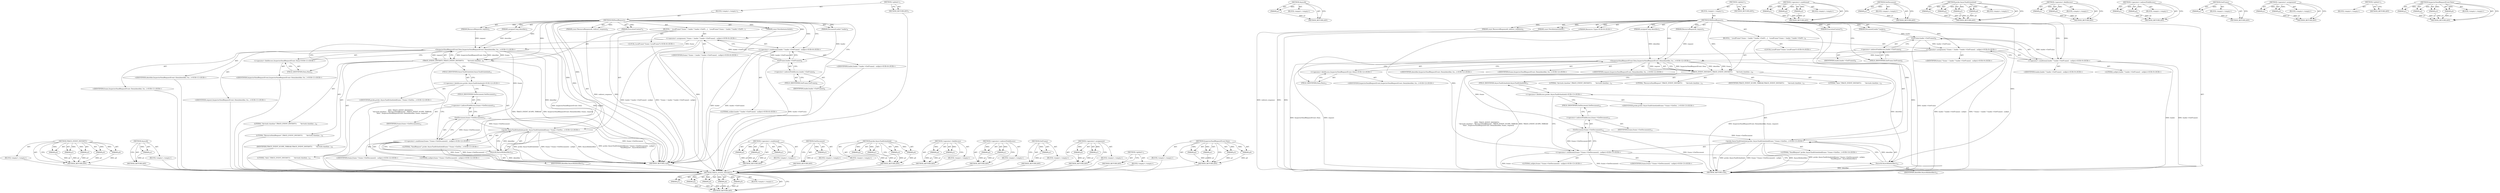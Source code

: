 digraph "InspectorSendRequestEvent.Data" {
vulnerable_113 [label=<(METHOD,TRACE_EVENT_INSTANT1)>];
vulnerable_114 [label=<(PARAM,p1)>];
vulnerable_115 [label=<(PARAM,p2)>];
vulnerable_116 [label=<(PARAM,p3)>];
vulnerable_117 [label=<(PARAM,p4)>];
vulnerable_118 [label=<(PARAM,p5)>];
vulnerable_119 [label=<(BLOCK,&lt;empty&gt;,&lt;empty&gt;)>];
vulnerable_120 [label=<(METHOD_RETURN,ANY)>];
vulnerable_144 [label=<(METHOD,AsyncId)>];
vulnerable_145 [label=<(PARAM,p1)>];
vulnerable_146 [label=<(BLOCK,&lt;empty&gt;,&lt;empty&gt;)>];
vulnerable_147 [label=<(METHOD_RETURN,ANY)>];
vulnerable_6 [label=<(METHOD,&lt;global&gt;)<SUB>1</SUB>>];
vulnerable_7 [label=<(BLOCK,&lt;empty&gt;,&lt;empty&gt;)<SUB>1</SUB>>];
vulnerable_8 [label=<(METHOD,WillSendRequest)<SUB>1</SUB>>];
vulnerable_9 [label=<(PARAM,ExecutionContext*)<SUB>2</SUB>>];
vulnerable_10 [label=<(PARAM,unsigned long identifier)<SUB>3</SUB>>];
vulnerable_11 [label=<(PARAM,DocumentLoader* loader)<SUB>4</SUB>>];
vulnerable_12 [label=<(PARAM,ResourceRequest&amp; request)<SUB>5</SUB>>];
vulnerable_13 [label=<(PARAM,const ResourceResponse&amp; redirect_response)<SUB>6</SUB>>];
vulnerable_14 [label=<(PARAM,const FetchInitiatorInfo&amp;)<SUB>7</SUB>>];
vulnerable_15 [label=<(BLOCK,{
   LocalFrame* frame = loader ? loader-&gt;GetFr...,{
   LocalFrame* frame = loader ? loader-&gt;GetFr...)<SUB>7</SUB>>];
vulnerable_16 [label="<(LOCAL,LocalFrame* frame: LocalFrame*)<SUB>8</SUB>>"];
vulnerable_17 [label="<(&lt;operator&gt;.assignment,* frame = loader ? loader-&gt;GetFrame() : nullptr)<SUB>8</SUB>>"];
vulnerable_18 [label="<(IDENTIFIER,frame,* frame = loader ? loader-&gt;GetFrame() : nullptr)<SUB>8</SUB>>"];
vulnerable_19 [label="<(&lt;operator&gt;.conditional,loader ? loader-&gt;GetFrame() : nullptr)<SUB>8</SUB>>"];
vulnerable_20 [label="<(IDENTIFIER,loader,loader ? loader-&gt;GetFrame() : nullptr)<SUB>8</SUB>>"];
vulnerable_21 [label=<(GetFrame,loader-&gt;GetFrame())<SUB>8</SUB>>];
vulnerable_22 [label=<(&lt;operator&gt;.indirectFieldAccess,loader-&gt;GetFrame)<SUB>8</SUB>>];
vulnerable_23 [label=<(IDENTIFIER,loader,loader-&gt;GetFrame())<SUB>8</SUB>>];
vulnerable_24 [label=<(FIELD_IDENTIFIER,GetFrame,GetFrame)<SUB>8</SUB>>];
vulnerable_25 [label="<(LITERAL,nullptr,loader ? loader-&gt;GetFrame() : nullptr)<SUB>8</SUB>>"];
vulnerable_26 [label=<(TRACE_EVENT_INSTANT1,TRACE_EVENT_INSTANT1(
       &quot;devtools.timeline...)<SUB>9</SUB>>];
vulnerable_27 [label=<(LITERAL,&quot;devtools.timeline&quot;,TRACE_EVENT_INSTANT1(
       &quot;devtools.timeline...)<SUB>10</SUB>>];
vulnerable_28 [label=<(LITERAL,&quot;ResourceSendRequest&quot;,TRACE_EVENT_INSTANT1(
       &quot;devtools.timeline...)<SUB>10</SUB>>];
vulnerable_29 [label=<(IDENTIFIER,TRACE_EVENT_SCOPE_THREAD,TRACE_EVENT_INSTANT1(
       &quot;devtools.timeline...)<SUB>10</SUB>>];
vulnerable_30 [label=<(LITERAL,&quot;data&quot;,TRACE_EVENT_INSTANT1(
       &quot;devtools.timeline...)<SUB>11</SUB>>];
vulnerable_31 [label="<(InspectorSendRequestEvent.Data,InspectorSendRequestEvent::Data(identifier, fra...)<SUB>11</SUB>>"];
vulnerable_32 [label="<(&lt;operator&gt;.fieldAccess,InspectorSendRequestEvent::Data)<SUB>11</SUB>>"];
vulnerable_33 [label="<(IDENTIFIER,InspectorSendRequestEvent,InspectorSendRequestEvent::Data(identifier, fra...)<SUB>11</SUB>>"];
vulnerable_34 [label=<(FIELD_IDENTIFIER,Data,Data)<SUB>11</SUB>>];
vulnerable_35 [label="<(IDENTIFIER,identifier,InspectorSendRequestEvent::Data(identifier, fra...)<SUB>11</SUB>>"];
vulnerable_36 [label="<(IDENTIFIER,frame,InspectorSendRequestEvent::Data(identifier, fra...)<SUB>11</SUB>>"];
vulnerable_37 [label="<(IDENTIFIER,request,InspectorSendRequestEvent::Data(identifier, fra...)<SUB>11</SUB>>"];
vulnerable_38 [label="<(probe.AsyncTaskScheduled,probe::AsyncTaskScheduled(frame ? frame-&gt;GetDoc...)<SUB>12</SUB>>"];
vulnerable_39 [label="<(&lt;operator&gt;.fieldAccess,probe::AsyncTaskScheduled)<SUB>12</SUB>>"];
vulnerable_40 [label="<(IDENTIFIER,probe,probe::AsyncTaskScheduled(frame ? frame-&gt;GetDoc...)<SUB>12</SUB>>"];
vulnerable_41 [label=<(FIELD_IDENTIFIER,AsyncTaskScheduled,AsyncTaskScheduled)<SUB>12</SUB>>];
vulnerable_42 [label="<(&lt;operator&gt;.conditional,frame ? frame-&gt;GetDocument() : nullptr)<SUB>12</SUB>>"];
vulnerable_43 [label="<(IDENTIFIER,frame,frame ? frame-&gt;GetDocument() : nullptr)<SUB>12</SUB>>"];
vulnerable_44 [label=<(GetDocument,frame-&gt;GetDocument())<SUB>12</SUB>>];
vulnerable_45 [label=<(&lt;operator&gt;.indirectFieldAccess,frame-&gt;GetDocument)<SUB>12</SUB>>];
vulnerable_46 [label=<(IDENTIFIER,frame,frame-&gt;GetDocument())<SUB>12</SUB>>];
vulnerable_47 [label=<(FIELD_IDENTIFIER,GetDocument,GetDocument)<SUB>12</SUB>>];
vulnerable_48 [label="<(LITERAL,nullptr,frame ? frame-&gt;GetDocument() : nullptr)<SUB>12</SUB>>"];
vulnerable_49 [label="<(LITERAL,&quot;SendRequest&quot;,probe::AsyncTaskScheduled(frame ? frame-&gt;GetDoc...)<SUB>13</SUB>>"];
vulnerable_50 [label=<(AsyncId,AsyncId(identifier))<SUB>13</SUB>>];
vulnerable_51 [label=<(IDENTIFIER,identifier,AsyncId(identifier))<SUB>13</SUB>>];
vulnerable_52 [label=<(METHOD_RETURN,void)<SUB>1</SUB>>];
vulnerable_54 [label=<(METHOD_RETURN,ANY)<SUB>1</SUB>>];
vulnerable_98 [label=<(METHOD,&lt;operator&gt;.conditional)>];
vulnerable_99 [label=<(PARAM,p1)>];
vulnerable_100 [label=<(PARAM,p2)>];
vulnerable_101 [label=<(PARAM,p3)>];
vulnerable_102 [label=<(BLOCK,&lt;empty&gt;,&lt;empty&gt;)>];
vulnerable_103 [label=<(METHOD_RETURN,ANY)>];
vulnerable_140 [label=<(METHOD,GetDocument)>];
vulnerable_141 [label=<(PARAM,p1)>];
vulnerable_142 [label=<(BLOCK,&lt;empty&gt;,&lt;empty&gt;)>];
vulnerable_143 [label=<(METHOD_RETURN,ANY)>];
vulnerable_133 [label=<(METHOD,probe.AsyncTaskScheduled)>];
vulnerable_134 [label=<(PARAM,p1)>];
vulnerable_135 [label=<(PARAM,p2)>];
vulnerable_136 [label=<(PARAM,p3)>];
vulnerable_137 [label=<(PARAM,p4)>];
vulnerable_138 [label=<(BLOCK,&lt;empty&gt;,&lt;empty&gt;)>];
vulnerable_139 [label=<(METHOD_RETURN,ANY)>];
vulnerable_128 [label=<(METHOD,&lt;operator&gt;.fieldAccess)>];
vulnerable_129 [label=<(PARAM,p1)>];
vulnerable_130 [label=<(PARAM,p2)>];
vulnerable_131 [label=<(BLOCK,&lt;empty&gt;,&lt;empty&gt;)>];
vulnerable_132 [label=<(METHOD_RETURN,ANY)>];
vulnerable_108 [label=<(METHOD,&lt;operator&gt;.indirectFieldAccess)>];
vulnerable_109 [label=<(PARAM,p1)>];
vulnerable_110 [label=<(PARAM,p2)>];
vulnerable_111 [label=<(BLOCK,&lt;empty&gt;,&lt;empty&gt;)>];
vulnerable_112 [label=<(METHOD_RETURN,ANY)>];
vulnerable_104 [label=<(METHOD,GetFrame)>];
vulnerable_105 [label=<(PARAM,p1)>];
vulnerable_106 [label=<(BLOCK,&lt;empty&gt;,&lt;empty&gt;)>];
vulnerable_107 [label=<(METHOD_RETURN,ANY)>];
vulnerable_93 [label=<(METHOD,&lt;operator&gt;.assignment)>];
vulnerable_94 [label=<(PARAM,p1)>];
vulnerable_95 [label=<(PARAM,p2)>];
vulnerable_96 [label=<(BLOCK,&lt;empty&gt;,&lt;empty&gt;)>];
vulnerable_97 [label=<(METHOD_RETURN,ANY)>];
vulnerable_87 [label=<(METHOD,&lt;global&gt;)<SUB>1</SUB>>];
vulnerable_88 [label=<(BLOCK,&lt;empty&gt;,&lt;empty&gt;)>];
vulnerable_89 [label=<(METHOD_RETURN,ANY)>];
vulnerable_121 [label=<(METHOD,InspectorSendRequestEvent.Data)>];
vulnerable_122 [label=<(PARAM,p1)>];
vulnerable_123 [label=<(PARAM,p2)>];
vulnerable_124 [label=<(PARAM,p3)>];
vulnerable_125 [label=<(PARAM,p4)>];
vulnerable_126 [label=<(BLOCK,&lt;empty&gt;,&lt;empty&gt;)>];
vulnerable_127 [label=<(METHOD_RETURN,ANY)>];
fixed_116 [label=<(METHOD,TRACE_EVENT_INSTANT1)>];
fixed_117 [label=<(PARAM,p1)>];
fixed_118 [label=<(PARAM,p2)>];
fixed_119 [label=<(PARAM,p3)>];
fixed_120 [label=<(PARAM,p4)>];
fixed_121 [label=<(PARAM,p5)>];
fixed_122 [label=<(BLOCK,&lt;empty&gt;,&lt;empty&gt;)>];
fixed_123 [label=<(METHOD_RETURN,ANY)>];
fixed_147 [label=<(METHOD,AsyncId)>];
fixed_148 [label=<(PARAM,p1)>];
fixed_149 [label=<(BLOCK,&lt;empty&gt;,&lt;empty&gt;)>];
fixed_150 [label=<(METHOD_RETURN,ANY)>];
fixed_6 [label=<(METHOD,&lt;global&gt;)<SUB>1</SUB>>];
fixed_7 [label=<(BLOCK,&lt;empty&gt;,&lt;empty&gt;)<SUB>1</SUB>>];
fixed_8 [label=<(METHOD,WillSendRequest)<SUB>1</SUB>>];
fixed_9 [label=<(PARAM,ExecutionContext*)<SUB>2</SUB>>];
fixed_10 [label=<(PARAM,unsigned long identifier)<SUB>3</SUB>>];
fixed_11 [label=<(PARAM,DocumentLoader* loader)<SUB>4</SUB>>];
fixed_12 [label=<(PARAM,ResourceRequest&amp; request)<SUB>5</SUB>>];
fixed_13 [label=<(PARAM,const ResourceResponse&amp; redirect_response)<SUB>6</SUB>>];
fixed_14 [label=<(PARAM,const FetchInitiatorInfo&amp;)<SUB>7</SUB>>];
fixed_15 [label="<(PARAM,Resource::Type)<SUB>8</SUB>>"];
fixed_16 [label=<(BLOCK,{
   LocalFrame* frame = loader ? loader-&gt;GetFr...,{
   LocalFrame* frame = loader ? loader-&gt;GetFr...)<SUB>8</SUB>>];
fixed_17 [label="<(LOCAL,LocalFrame* frame: LocalFrame*)<SUB>9</SUB>>"];
fixed_18 [label="<(&lt;operator&gt;.assignment,* frame = loader ? loader-&gt;GetFrame() : nullptr)<SUB>9</SUB>>"];
fixed_19 [label="<(IDENTIFIER,frame,* frame = loader ? loader-&gt;GetFrame() : nullptr)<SUB>9</SUB>>"];
fixed_20 [label="<(&lt;operator&gt;.conditional,loader ? loader-&gt;GetFrame() : nullptr)<SUB>9</SUB>>"];
fixed_21 [label="<(IDENTIFIER,loader,loader ? loader-&gt;GetFrame() : nullptr)<SUB>9</SUB>>"];
fixed_22 [label=<(GetFrame,loader-&gt;GetFrame())<SUB>9</SUB>>];
fixed_23 [label=<(&lt;operator&gt;.indirectFieldAccess,loader-&gt;GetFrame)<SUB>9</SUB>>];
fixed_24 [label=<(IDENTIFIER,loader,loader-&gt;GetFrame())<SUB>9</SUB>>];
fixed_25 [label=<(FIELD_IDENTIFIER,GetFrame,GetFrame)<SUB>9</SUB>>];
fixed_26 [label="<(LITERAL,nullptr,loader ? loader-&gt;GetFrame() : nullptr)<SUB>9</SUB>>"];
fixed_27 [label=<(TRACE_EVENT_INSTANT1,TRACE_EVENT_INSTANT1(
       &quot;devtools.timeline...)<SUB>10</SUB>>];
fixed_28 [label=<(LITERAL,&quot;devtools.timeline&quot;,TRACE_EVENT_INSTANT1(
       &quot;devtools.timeline...)<SUB>11</SUB>>];
fixed_29 [label=<(LITERAL,&quot;ResourceSendRequest&quot;,TRACE_EVENT_INSTANT1(
       &quot;devtools.timeline...)<SUB>11</SUB>>];
fixed_30 [label=<(IDENTIFIER,TRACE_EVENT_SCOPE_THREAD,TRACE_EVENT_INSTANT1(
       &quot;devtools.timeline...)<SUB>11</SUB>>];
fixed_31 [label=<(LITERAL,&quot;data&quot;,TRACE_EVENT_INSTANT1(
       &quot;devtools.timeline...)<SUB>12</SUB>>];
fixed_32 [label="<(InspectorSendRequestEvent.Data,InspectorSendRequestEvent::Data(identifier, fra...)<SUB>12</SUB>>"];
fixed_33 [label="<(&lt;operator&gt;.fieldAccess,InspectorSendRequestEvent::Data)<SUB>12</SUB>>"];
fixed_34 [label="<(IDENTIFIER,InspectorSendRequestEvent,InspectorSendRequestEvent::Data(identifier, fra...)<SUB>12</SUB>>"];
fixed_35 [label=<(FIELD_IDENTIFIER,Data,Data)<SUB>12</SUB>>];
fixed_36 [label="<(IDENTIFIER,identifier,InspectorSendRequestEvent::Data(identifier, fra...)<SUB>12</SUB>>"];
fixed_37 [label="<(IDENTIFIER,frame,InspectorSendRequestEvent::Data(identifier, fra...)<SUB>12</SUB>>"];
fixed_38 [label="<(IDENTIFIER,request,InspectorSendRequestEvent::Data(identifier, fra...)<SUB>12</SUB>>"];
fixed_39 [label="<(probe.AsyncTaskScheduled,probe::AsyncTaskScheduled(frame ? frame-&gt;GetDoc...)<SUB>13</SUB>>"];
fixed_40 [label="<(&lt;operator&gt;.fieldAccess,probe::AsyncTaskScheduled)<SUB>13</SUB>>"];
fixed_41 [label="<(IDENTIFIER,probe,probe::AsyncTaskScheduled(frame ? frame-&gt;GetDoc...)<SUB>13</SUB>>"];
fixed_42 [label=<(FIELD_IDENTIFIER,AsyncTaskScheduled,AsyncTaskScheduled)<SUB>13</SUB>>];
fixed_43 [label="<(&lt;operator&gt;.conditional,frame ? frame-&gt;GetDocument() : nullptr)<SUB>13</SUB>>"];
fixed_44 [label="<(IDENTIFIER,frame,frame ? frame-&gt;GetDocument() : nullptr)<SUB>13</SUB>>"];
fixed_45 [label=<(GetDocument,frame-&gt;GetDocument())<SUB>13</SUB>>];
fixed_46 [label=<(&lt;operator&gt;.indirectFieldAccess,frame-&gt;GetDocument)<SUB>13</SUB>>];
fixed_47 [label=<(IDENTIFIER,frame,frame-&gt;GetDocument())<SUB>13</SUB>>];
fixed_48 [label=<(FIELD_IDENTIFIER,GetDocument,GetDocument)<SUB>13</SUB>>];
fixed_49 [label="<(LITERAL,nullptr,frame ? frame-&gt;GetDocument() : nullptr)<SUB>13</SUB>>"];
fixed_50 [label="<(LITERAL,&quot;SendRequest&quot;,probe::AsyncTaskScheduled(frame ? frame-&gt;GetDoc...)<SUB>14</SUB>>"];
fixed_51 [label=<(AsyncId,AsyncId(identifier))<SUB>14</SUB>>];
fixed_52 [label=<(IDENTIFIER,identifier,AsyncId(identifier))<SUB>14</SUB>>];
fixed_53 [label=<(METHOD_RETURN,void)<SUB>1</SUB>>];
fixed_55 [label=<(METHOD_RETURN,ANY)<SUB>1</SUB>>];
fixed_101 [label=<(METHOD,&lt;operator&gt;.conditional)>];
fixed_102 [label=<(PARAM,p1)>];
fixed_103 [label=<(PARAM,p2)>];
fixed_104 [label=<(PARAM,p3)>];
fixed_105 [label=<(BLOCK,&lt;empty&gt;,&lt;empty&gt;)>];
fixed_106 [label=<(METHOD_RETURN,ANY)>];
fixed_143 [label=<(METHOD,GetDocument)>];
fixed_144 [label=<(PARAM,p1)>];
fixed_145 [label=<(BLOCK,&lt;empty&gt;,&lt;empty&gt;)>];
fixed_146 [label=<(METHOD_RETURN,ANY)>];
fixed_136 [label=<(METHOD,probe.AsyncTaskScheduled)>];
fixed_137 [label=<(PARAM,p1)>];
fixed_138 [label=<(PARAM,p2)>];
fixed_139 [label=<(PARAM,p3)>];
fixed_140 [label=<(PARAM,p4)>];
fixed_141 [label=<(BLOCK,&lt;empty&gt;,&lt;empty&gt;)>];
fixed_142 [label=<(METHOD_RETURN,ANY)>];
fixed_131 [label=<(METHOD,&lt;operator&gt;.fieldAccess)>];
fixed_132 [label=<(PARAM,p1)>];
fixed_133 [label=<(PARAM,p2)>];
fixed_134 [label=<(BLOCK,&lt;empty&gt;,&lt;empty&gt;)>];
fixed_135 [label=<(METHOD_RETURN,ANY)>];
fixed_111 [label=<(METHOD,&lt;operator&gt;.indirectFieldAccess)>];
fixed_112 [label=<(PARAM,p1)>];
fixed_113 [label=<(PARAM,p2)>];
fixed_114 [label=<(BLOCK,&lt;empty&gt;,&lt;empty&gt;)>];
fixed_115 [label=<(METHOD_RETURN,ANY)>];
fixed_107 [label=<(METHOD,GetFrame)>];
fixed_108 [label=<(PARAM,p1)>];
fixed_109 [label=<(BLOCK,&lt;empty&gt;,&lt;empty&gt;)>];
fixed_110 [label=<(METHOD_RETURN,ANY)>];
fixed_96 [label=<(METHOD,&lt;operator&gt;.assignment)>];
fixed_97 [label=<(PARAM,p1)>];
fixed_98 [label=<(PARAM,p2)>];
fixed_99 [label=<(BLOCK,&lt;empty&gt;,&lt;empty&gt;)>];
fixed_100 [label=<(METHOD_RETURN,ANY)>];
fixed_90 [label=<(METHOD,&lt;global&gt;)<SUB>1</SUB>>];
fixed_91 [label=<(BLOCK,&lt;empty&gt;,&lt;empty&gt;)>];
fixed_92 [label=<(METHOD_RETURN,ANY)>];
fixed_124 [label=<(METHOD,InspectorSendRequestEvent.Data)>];
fixed_125 [label=<(PARAM,p1)>];
fixed_126 [label=<(PARAM,p2)>];
fixed_127 [label=<(PARAM,p3)>];
fixed_128 [label=<(PARAM,p4)>];
fixed_129 [label=<(BLOCK,&lt;empty&gt;,&lt;empty&gt;)>];
fixed_130 [label=<(METHOD_RETURN,ANY)>];
vulnerable_113 -> vulnerable_114  [key=0, label="AST: "];
vulnerable_113 -> vulnerable_114  [key=1, label="DDG: "];
vulnerable_113 -> vulnerable_119  [key=0, label="AST: "];
vulnerable_113 -> vulnerable_115  [key=0, label="AST: "];
vulnerable_113 -> vulnerable_115  [key=1, label="DDG: "];
vulnerable_113 -> vulnerable_120  [key=0, label="AST: "];
vulnerable_113 -> vulnerable_120  [key=1, label="CFG: "];
vulnerable_113 -> vulnerable_116  [key=0, label="AST: "];
vulnerable_113 -> vulnerable_116  [key=1, label="DDG: "];
vulnerable_113 -> vulnerable_117  [key=0, label="AST: "];
vulnerable_113 -> vulnerable_117  [key=1, label="DDG: "];
vulnerable_113 -> vulnerable_118  [key=0, label="AST: "];
vulnerable_113 -> vulnerable_118  [key=1, label="DDG: "];
vulnerable_114 -> vulnerable_120  [key=0, label="DDG: p1"];
vulnerable_115 -> vulnerable_120  [key=0, label="DDG: p2"];
vulnerable_116 -> vulnerable_120  [key=0, label="DDG: p3"];
vulnerable_117 -> vulnerable_120  [key=0, label="DDG: p4"];
vulnerable_118 -> vulnerable_120  [key=0, label="DDG: p5"];
vulnerable_119 -> fixed_116  [key=0];
vulnerable_120 -> fixed_116  [key=0];
vulnerable_144 -> vulnerable_145  [key=0, label="AST: "];
vulnerable_144 -> vulnerable_145  [key=1, label="DDG: "];
vulnerable_144 -> vulnerable_146  [key=0, label="AST: "];
vulnerable_144 -> vulnerable_147  [key=0, label="AST: "];
vulnerable_144 -> vulnerable_147  [key=1, label="CFG: "];
vulnerable_145 -> vulnerable_147  [key=0, label="DDG: p1"];
vulnerable_146 -> fixed_116  [key=0];
vulnerable_147 -> fixed_116  [key=0];
vulnerable_6 -> vulnerable_7  [key=0, label="AST: "];
vulnerable_6 -> vulnerable_54  [key=0, label="AST: "];
vulnerable_6 -> vulnerable_54  [key=1, label="CFG: "];
vulnerable_7 -> vulnerable_8  [key=0, label="AST: "];
vulnerable_8 -> vulnerable_9  [key=0, label="AST: "];
vulnerable_8 -> vulnerable_9  [key=1, label="DDG: "];
vulnerable_8 -> vulnerable_10  [key=0, label="AST: "];
vulnerable_8 -> vulnerable_10  [key=1, label="DDG: "];
vulnerable_8 -> vulnerable_11  [key=0, label="AST: "];
vulnerable_8 -> vulnerable_11  [key=1, label="DDG: "];
vulnerable_8 -> vulnerable_12  [key=0, label="AST: "];
vulnerable_8 -> vulnerable_12  [key=1, label="DDG: "];
vulnerable_8 -> vulnerable_13  [key=0, label="AST: "];
vulnerable_8 -> vulnerable_13  [key=1, label="DDG: "];
vulnerable_8 -> vulnerable_14  [key=0, label="AST: "];
vulnerable_8 -> vulnerable_14  [key=1, label="DDG: "];
vulnerable_8 -> vulnerable_15  [key=0, label="AST: "];
vulnerable_8 -> vulnerable_52  [key=0, label="AST: "];
vulnerable_8 -> vulnerable_24  [key=0, label="CFG: "];
vulnerable_8 -> vulnerable_19  [key=0, label="CFG: "];
vulnerable_8 -> vulnerable_19  [key=1, label="DDG: "];
vulnerable_8 -> vulnerable_17  [key=0, label="DDG: "];
vulnerable_8 -> vulnerable_26  [key=0, label="DDG: "];
vulnerable_8 -> vulnerable_38  [key=0, label="DDG: "];
vulnerable_8 -> vulnerable_31  [key=0, label="DDG: "];
vulnerable_8 -> vulnerable_42  [key=0, label="DDG: "];
vulnerable_8 -> vulnerable_50  [key=0, label="DDG: "];
vulnerable_9 -> vulnerable_52  [key=0, label="DDG: "];
vulnerable_10 -> vulnerable_31  [key=0, label="DDG: identifier"];
vulnerable_11 -> vulnerable_21  [key=0, label="DDG: loader"];
vulnerable_12 -> vulnerable_31  [key=0, label="DDG: request"];
vulnerable_13 -> vulnerable_52  [key=0, label="DDG: redirect_response"];
vulnerable_14 -> vulnerable_52  [key=0, label="DDG: "];
vulnerable_15 -> vulnerable_16  [key=0, label="AST: "];
vulnerable_15 -> vulnerable_17  [key=0, label="AST: "];
vulnerable_15 -> vulnerable_26  [key=0, label="AST: "];
vulnerable_15 -> vulnerable_38  [key=0, label="AST: "];
vulnerable_16 -> fixed_116  [key=0];
vulnerable_17 -> vulnerable_18  [key=0, label="AST: "];
vulnerable_17 -> vulnerable_19  [key=0, label="AST: "];
vulnerable_17 -> vulnerable_34  [key=0, label="CFG: "];
vulnerable_17 -> vulnerable_52  [key=0, label="DDG: loader ? loader-&gt;GetFrame() : nullptr"];
vulnerable_17 -> vulnerable_52  [key=1, label="DDG: * frame = loader ? loader-&gt;GetFrame() : nullptr"];
vulnerable_17 -> vulnerable_31  [key=0, label="DDG: frame"];
vulnerable_18 -> fixed_116  [key=0];
vulnerable_19 -> vulnerable_20  [key=0, label="AST: "];
vulnerable_19 -> vulnerable_21  [key=0, label="AST: "];
vulnerable_19 -> vulnerable_25  [key=0, label="AST: "];
vulnerable_19 -> vulnerable_17  [key=0, label="CFG: "];
vulnerable_19 -> vulnerable_52  [key=0, label="DDG: loader"];
vulnerable_19 -> vulnerable_52  [key=1, label="DDG: loader-&gt;GetFrame()"];
vulnerable_20 -> fixed_116  [key=0];
vulnerable_21 -> vulnerable_22  [key=0, label="AST: "];
vulnerable_21 -> vulnerable_19  [key=0, label="CFG: "];
vulnerable_21 -> vulnerable_19  [key=1, label="DDG: loader-&gt;GetFrame"];
vulnerable_21 -> vulnerable_52  [key=0, label="DDG: loader-&gt;GetFrame"];
vulnerable_21 -> vulnerable_17  [key=0, label="DDG: loader-&gt;GetFrame"];
vulnerable_22 -> vulnerable_23  [key=0, label="AST: "];
vulnerable_22 -> vulnerable_24  [key=0, label="AST: "];
vulnerable_22 -> vulnerable_21  [key=0, label="CFG: "];
vulnerable_23 -> fixed_116  [key=0];
vulnerable_24 -> vulnerable_22  [key=0, label="CFG: "];
vulnerable_25 -> fixed_116  [key=0];
vulnerable_26 -> vulnerable_27  [key=0, label="AST: "];
vulnerable_26 -> vulnerable_28  [key=0, label="AST: "];
vulnerable_26 -> vulnerable_29  [key=0, label="AST: "];
vulnerable_26 -> vulnerable_30  [key=0, label="AST: "];
vulnerable_26 -> vulnerable_31  [key=0, label="AST: "];
vulnerable_26 -> vulnerable_41  [key=0, label="CFG: "];
vulnerable_26 -> vulnerable_52  [key=0, label="DDG: InspectorSendRequestEvent::Data(identifier, frame, request)"];
vulnerable_26 -> vulnerable_52  [key=1, label="DDG: TRACE_EVENT_INSTANT1(
       &quot;devtools.timeline&quot;, &quot;ResourceSendRequest&quot;, TRACE_EVENT_SCOPE_THREAD,
      &quot;data&quot;, InspectorSendRequestEvent::Data(identifier, frame, request))"];
vulnerable_26 -> vulnerable_52  [key=2, label="DDG: TRACE_EVENT_SCOPE_THREAD"];
vulnerable_27 -> fixed_116  [key=0];
vulnerable_28 -> fixed_116  [key=0];
vulnerable_29 -> fixed_116  [key=0];
vulnerable_30 -> fixed_116  [key=0];
vulnerable_31 -> vulnerable_32  [key=0, label="AST: "];
vulnerable_31 -> vulnerable_35  [key=0, label="AST: "];
vulnerable_31 -> vulnerable_36  [key=0, label="AST: "];
vulnerable_31 -> vulnerable_37  [key=0, label="AST: "];
vulnerable_31 -> vulnerable_26  [key=0, label="CFG: "];
vulnerable_31 -> vulnerable_26  [key=1, label="DDG: InspectorSendRequestEvent::Data"];
vulnerable_31 -> vulnerable_26  [key=2, label="DDG: identifier"];
vulnerable_31 -> vulnerable_26  [key=3, label="DDG: frame"];
vulnerable_31 -> vulnerable_26  [key=4, label="DDG: request"];
vulnerable_31 -> vulnerable_52  [key=0, label="DDG: InspectorSendRequestEvent::Data"];
vulnerable_31 -> vulnerable_52  [key=1, label="DDG: request"];
vulnerable_31 -> vulnerable_50  [key=0, label="DDG: identifier"];
vulnerable_31 -> vulnerable_44  [key=0, label="DDG: frame"];
vulnerable_32 -> vulnerable_33  [key=0, label="AST: "];
vulnerable_32 -> vulnerable_34  [key=0, label="AST: "];
vulnerable_32 -> vulnerable_31  [key=0, label="CFG: "];
vulnerable_33 -> fixed_116  [key=0];
vulnerable_34 -> vulnerable_32  [key=0, label="CFG: "];
vulnerable_35 -> fixed_116  [key=0];
vulnerable_36 -> fixed_116  [key=0];
vulnerable_37 -> fixed_116  [key=0];
vulnerable_38 -> vulnerable_39  [key=0, label="AST: "];
vulnerable_38 -> vulnerable_42  [key=0, label="AST: "];
vulnerable_38 -> vulnerable_49  [key=0, label="AST: "];
vulnerable_38 -> vulnerable_50  [key=0, label="AST: "];
vulnerable_38 -> vulnerable_52  [key=0, label="CFG: "];
vulnerable_38 -> vulnerable_52  [key=1, label="DDG: probe::AsyncTaskScheduled"];
vulnerable_38 -> vulnerable_52  [key=2, label="DDG: frame ? frame-&gt;GetDocument() : nullptr"];
vulnerable_38 -> vulnerable_52  [key=3, label="DDG: AsyncId(identifier)"];
vulnerable_38 -> vulnerable_52  [key=4, label="DDG: probe::AsyncTaskScheduled(frame ? frame-&gt;GetDocument() : nullptr,
                            &quot;SendRequest&quot;, AsyncId(identifier))"];
vulnerable_39 -> vulnerable_40  [key=0, label="AST: "];
vulnerable_39 -> vulnerable_41  [key=0, label="AST: "];
vulnerable_39 -> vulnerable_47  [key=0, label="CFG: "];
vulnerable_39 -> vulnerable_42  [key=0, label="CFG: "];
vulnerable_40 -> fixed_116  [key=0];
vulnerable_41 -> vulnerable_39  [key=0, label="CFG: "];
vulnerable_42 -> vulnerable_43  [key=0, label="AST: "];
vulnerable_42 -> vulnerable_44  [key=0, label="AST: "];
vulnerable_42 -> vulnerable_48  [key=0, label="AST: "];
vulnerable_42 -> vulnerable_50  [key=0, label="CFG: "];
vulnerable_42 -> vulnerable_52  [key=0, label="DDG: frame"];
vulnerable_42 -> vulnerable_52  [key=1, label="DDG: frame-&gt;GetDocument()"];
vulnerable_43 -> fixed_116  [key=0];
vulnerable_44 -> vulnerable_45  [key=0, label="AST: "];
vulnerable_44 -> vulnerable_42  [key=0, label="CFG: "];
vulnerable_44 -> vulnerable_42  [key=1, label="DDG: frame-&gt;GetDocument"];
vulnerable_44 -> vulnerable_52  [key=0, label="DDG: frame-&gt;GetDocument"];
vulnerable_44 -> vulnerable_38  [key=0, label="DDG: frame-&gt;GetDocument"];
vulnerable_45 -> vulnerable_46  [key=0, label="AST: "];
vulnerable_45 -> vulnerable_47  [key=0, label="AST: "];
vulnerable_45 -> vulnerable_44  [key=0, label="CFG: "];
vulnerable_46 -> fixed_116  [key=0];
vulnerable_47 -> vulnerable_45  [key=0, label="CFG: "];
vulnerable_48 -> fixed_116  [key=0];
vulnerable_49 -> fixed_116  [key=0];
vulnerable_50 -> vulnerable_51  [key=0, label="AST: "];
vulnerable_50 -> vulnerable_38  [key=0, label="CFG: "];
vulnerable_50 -> vulnerable_38  [key=1, label="DDG: identifier"];
vulnerable_50 -> vulnerable_52  [key=0, label="DDG: identifier"];
vulnerable_51 -> fixed_116  [key=0];
vulnerable_52 -> fixed_116  [key=0];
vulnerable_54 -> fixed_116  [key=0];
vulnerable_98 -> vulnerable_99  [key=0, label="AST: "];
vulnerable_98 -> vulnerable_99  [key=1, label="DDG: "];
vulnerable_98 -> vulnerable_102  [key=0, label="AST: "];
vulnerable_98 -> vulnerable_100  [key=0, label="AST: "];
vulnerable_98 -> vulnerable_100  [key=1, label="DDG: "];
vulnerable_98 -> vulnerable_103  [key=0, label="AST: "];
vulnerable_98 -> vulnerable_103  [key=1, label="CFG: "];
vulnerable_98 -> vulnerable_101  [key=0, label="AST: "];
vulnerable_98 -> vulnerable_101  [key=1, label="DDG: "];
vulnerable_99 -> vulnerable_103  [key=0, label="DDG: p1"];
vulnerable_100 -> vulnerable_103  [key=0, label="DDG: p2"];
vulnerable_101 -> vulnerable_103  [key=0, label="DDG: p3"];
vulnerable_102 -> fixed_116  [key=0];
vulnerable_103 -> fixed_116  [key=0];
vulnerable_140 -> vulnerable_141  [key=0, label="AST: "];
vulnerable_140 -> vulnerable_141  [key=1, label="DDG: "];
vulnerable_140 -> vulnerable_142  [key=0, label="AST: "];
vulnerable_140 -> vulnerable_143  [key=0, label="AST: "];
vulnerable_140 -> vulnerable_143  [key=1, label="CFG: "];
vulnerable_141 -> vulnerable_143  [key=0, label="DDG: p1"];
vulnerable_142 -> fixed_116  [key=0];
vulnerable_143 -> fixed_116  [key=0];
vulnerable_133 -> vulnerable_134  [key=0, label="AST: "];
vulnerable_133 -> vulnerable_134  [key=1, label="DDG: "];
vulnerable_133 -> vulnerable_138  [key=0, label="AST: "];
vulnerable_133 -> vulnerable_135  [key=0, label="AST: "];
vulnerable_133 -> vulnerable_135  [key=1, label="DDG: "];
vulnerable_133 -> vulnerable_139  [key=0, label="AST: "];
vulnerable_133 -> vulnerable_139  [key=1, label="CFG: "];
vulnerable_133 -> vulnerable_136  [key=0, label="AST: "];
vulnerable_133 -> vulnerable_136  [key=1, label="DDG: "];
vulnerable_133 -> vulnerable_137  [key=0, label="AST: "];
vulnerable_133 -> vulnerable_137  [key=1, label="DDG: "];
vulnerable_134 -> vulnerable_139  [key=0, label="DDG: p1"];
vulnerable_135 -> vulnerable_139  [key=0, label="DDG: p2"];
vulnerable_136 -> vulnerable_139  [key=0, label="DDG: p3"];
vulnerable_137 -> vulnerable_139  [key=0, label="DDG: p4"];
vulnerable_138 -> fixed_116  [key=0];
vulnerable_139 -> fixed_116  [key=0];
vulnerable_128 -> vulnerable_129  [key=0, label="AST: "];
vulnerable_128 -> vulnerable_129  [key=1, label="DDG: "];
vulnerable_128 -> vulnerable_131  [key=0, label="AST: "];
vulnerable_128 -> vulnerable_130  [key=0, label="AST: "];
vulnerable_128 -> vulnerable_130  [key=1, label="DDG: "];
vulnerable_128 -> vulnerable_132  [key=0, label="AST: "];
vulnerable_128 -> vulnerable_132  [key=1, label="CFG: "];
vulnerable_129 -> vulnerable_132  [key=0, label="DDG: p1"];
vulnerable_130 -> vulnerable_132  [key=0, label="DDG: p2"];
vulnerable_131 -> fixed_116  [key=0];
vulnerable_132 -> fixed_116  [key=0];
vulnerable_108 -> vulnerable_109  [key=0, label="AST: "];
vulnerable_108 -> vulnerable_109  [key=1, label="DDG: "];
vulnerable_108 -> vulnerable_111  [key=0, label="AST: "];
vulnerable_108 -> vulnerable_110  [key=0, label="AST: "];
vulnerable_108 -> vulnerable_110  [key=1, label="DDG: "];
vulnerable_108 -> vulnerable_112  [key=0, label="AST: "];
vulnerable_108 -> vulnerable_112  [key=1, label="CFG: "];
vulnerable_109 -> vulnerable_112  [key=0, label="DDG: p1"];
vulnerable_110 -> vulnerable_112  [key=0, label="DDG: p2"];
vulnerable_111 -> fixed_116  [key=0];
vulnerable_112 -> fixed_116  [key=0];
vulnerable_104 -> vulnerable_105  [key=0, label="AST: "];
vulnerable_104 -> vulnerable_105  [key=1, label="DDG: "];
vulnerable_104 -> vulnerable_106  [key=0, label="AST: "];
vulnerable_104 -> vulnerable_107  [key=0, label="AST: "];
vulnerable_104 -> vulnerable_107  [key=1, label="CFG: "];
vulnerable_105 -> vulnerable_107  [key=0, label="DDG: p1"];
vulnerable_106 -> fixed_116  [key=0];
vulnerable_107 -> fixed_116  [key=0];
vulnerable_93 -> vulnerable_94  [key=0, label="AST: "];
vulnerable_93 -> vulnerable_94  [key=1, label="DDG: "];
vulnerable_93 -> vulnerable_96  [key=0, label="AST: "];
vulnerable_93 -> vulnerable_95  [key=0, label="AST: "];
vulnerable_93 -> vulnerable_95  [key=1, label="DDG: "];
vulnerable_93 -> vulnerable_97  [key=0, label="AST: "];
vulnerable_93 -> vulnerable_97  [key=1, label="CFG: "];
vulnerable_94 -> vulnerable_97  [key=0, label="DDG: p1"];
vulnerable_95 -> vulnerable_97  [key=0, label="DDG: p2"];
vulnerable_96 -> fixed_116  [key=0];
vulnerable_97 -> fixed_116  [key=0];
vulnerable_87 -> vulnerable_88  [key=0, label="AST: "];
vulnerable_87 -> vulnerable_89  [key=0, label="AST: "];
vulnerable_87 -> vulnerable_89  [key=1, label="CFG: "];
vulnerable_88 -> fixed_116  [key=0];
vulnerable_89 -> fixed_116  [key=0];
vulnerable_121 -> vulnerable_122  [key=0, label="AST: "];
vulnerable_121 -> vulnerable_122  [key=1, label="DDG: "];
vulnerable_121 -> vulnerable_126  [key=0, label="AST: "];
vulnerable_121 -> vulnerable_123  [key=0, label="AST: "];
vulnerable_121 -> vulnerable_123  [key=1, label="DDG: "];
vulnerable_121 -> vulnerable_127  [key=0, label="AST: "];
vulnerable_121 -> vulnerable_127  [key=1, label="CFG: "];
vulnerable_121 -> vulnerable_124  [key=0, label="AST: "];
vulnerable_121 -> vulnerable_124  [key=1, label="DDG: "];
vulnerable_121 -> vulnerable_125  [key=0, label="AST: "];
vulnerable_121 -> vulnerable_125  [key=1, label="DDG: "];
vulnerable_122 -> vulnerable_127  [key=0, label="DDG: p1"];
vulnerable_123 -> vulnerable_127  [key=0, label="DDG: p2"];
vulnerable_124 -> vulnerable_127  [key=0, label="DDG: p3"];
vulnerable_125 -> vulnerable_127  [key=0, label="DDG: p4"];
vulnerable_126 -> fixed_116  [key=0];
vulnerable_127 -> fixed_116  [key=0];
fixed_116 -> fixed_117  [key=0, label="AST: "];
fixed_116 -> fixed_117  [key=1, label="DDG: "];
fixed_116 -> fixed_122  [key=0, label="AST: "];
fixed_116 -> fixed_118  [key=0, label="AST: "];
fixed_116 -> fixed_118  [key=1, label="DDG: "];
fixed_116 -> fixed_123  [key=0, label="AST: "];
fixed_116 -> fixed_123  [key=1, label="CFG: "];
fixed_116 -> fixed_119  [key=0, label="AST: "];
fixed_116 -> fixed_119  [key=1, label="DDG: "];
fixed_116 -> fixed_120  [key=0, label="AST: "];
fixed_116 -> fixed_120  [key=1, label="DDG: "];
fixed_116 -> fixed_121  [key=0, label="AST: "];
fixed_116 -> fixed_121  [key=1, label="DDG: "];
fixed_117 -> fixed_123  [key=0, label="DDG: p1"];
fixed_118 -> fixed_123  [key=0, label="DDG: p2"];
fixed_119 -> fixed_123  [key=0, label="DDG: p3"];
fixed_120 -> fixed_123  [key=0, label="DDG: p4"];
fixed_121 -> fixed_123  [key=0, label="DDG: p5"];
fixed_147 -> fixed_148  [key=0, label="AST: "];
fixed_147 -> fixed_148  [key=1, label="DDG: "];
fixed_147 -> fixed_149  [key=0, label="AST: "];
fixed_147 -> fixed_150  [key=0, label="AST: "];
fixed_147 -> fixed_150  [key=1, label="CFG: "];
fixed_148 -> fixed_150  [key=0, label="DDG: p1"];
fixed_6 -> fixed_7  [key=0, label="AST: "];
fixed_6 -> fixed_55  [key=0, label="AST: "];
fixed_6 -> fixed_55  [key=1, label="CFG: "];
fixed_7 -> fixed_8  [key=0, label="AST: "];
fixed_8 -> fixed_9  [key=0, label="AST: "];
fixed_8 -> fixed_9  [key=1, label="DDG: "];
fixed_8 -> fixed_10  [key=0, label="AST: "];
fixed_8 -> fixed_10  [key=1, label="DDG: "];
fixed_8 -> fixed_11  [key=0, label="AST: "];
fixed_8 -> fixed_11  [key=1, label="DDG: "];
fixed_8 -> fixed_12  [key=0, label="AST: "];
fixed_8 -> fixed_12  [key=1, label="DDG: "];
fixed_8 -> fixed_13  [key=0, label="AST: "];
fixed_8 -> fixed_13  [key=1, label="DDG: "];
fixed_8 -> fixed_14  [key=0, label="AST: "];
fixed_8 -> fixed_14  [key=1, label="DDG: "];
fixed_8 -> fixed_15  [key=0, label="AST: "];
fixed_8 -> fixed_15  [key=1, label="DDG: "];
fixed_8 -> fixed_16  [key=0, label="AST: "];
fixed_8 -> fixed_53  [key=0, label="AST: "];
fixed_8 -> fixed_25  [key=0, label="CFG: "];
fixed_8 -> fixed_20  [key=0, label="CFG: "];
fixed_8 -> fixed_20  [key=1, label="DDG: "];
fixed_8 -> fixed_18  [key=0, label="DDG: "];
fixed_8 -> fixed_27  [key=0, label="DDG: "];
fixed_8 -> fixed_39  [key=0, label="DDG: "];
fixed_8 -> fixed_32  [key=0, label="DDG: "];
fixed_8 -> fixed_43  [key=0, label="DDG: "];
fixed_8 -> fixed_51  [key=0, label="DDG: "];
fixed_9 -> fixed_53  [key=0, label="DDG: "];
fixed_10 -> fixed_32  [key=0, label="DDG: identifier"];
fixed_11 -> fixed_22  [key=0, label="DDG: loader"];
fixed_12 -> fixed_32  [key=0, label="DDG: request"];
fixed_13 -> fixed_53  [key=0, label="DDG: redirect_response"];
fixed_14 -> fixed_53  [key=0, label="DDG: "];
fixed_15 -> fixed_53  [key=0, label="DDG: "];
fixed_16 -> fixed_17  [key=0, label="AST: "];
fixed_16 -> fixed_18  [key=0, label="AST: "];
fixed_16 -> fixed_27  [key=0, label="AST: "];
fixed_16 -> fixed_39  [key=0, label="AST: "];
fixed_18 -> fixed_19  [key=0, label="AST: "];
fixed_18 -> fixed_20  [key=0, label="AST: "];
fixed_18 -> fixed_35  [key=0, label="CFG: "];
fixed_18 -> fixed_53  [key=0, label="DDG: loader ? loader-&gt;GetFrame() : nullptr"];
fixed_18 -> fixed_53  [key=1, label="DDG: * frame = loader ? loader-&gt;GetFrame() : nullptr"];
fixed_18 -> fixed_32  [key=0, label="DDG: frame"];
fixed_20 -> fixed_21  [key=0, label="AST: "];
fixed_20 -> fixed_22  [key=0, label="AST: "];
fixed_20 -> fixed_26  [key=0, label="AST: "];
fixed_20 -> fixed_18  [key=0, label="CFG: "];
fixed_20 -> fixed_53  [key=0, label="DDG: loader"];
fixed_20 -> fixed_53  [key=1, label="DDG: loader-&gt;GetFrame()"];
fixed_22 -> fixed_23  [key=0, label="AST: "];
fixed_22 -> fixed_20  [key=0, label="CFG: "];
fixed_22 -> fixed_20  [key=1, label="DDG: loader-&gt;GetFrame"];
fixed_22 -> fixed_53  [key=0, label="DDG: loader-&gt;GetFrame"];
fixed_22 -> fixed_18  [key=0, label="DDG: loader-&gt;GetFrame"];
fixed_23 -> fixed_24  [key=0, label="AST: "];
fixed_23 -> fixed_25  [key=0, label="AST: "];
fixed_23 -> fixed_22  [key=0, label="CFG: "];
fixed_25 -> fixed_23  [key=0, label="CFG: "];
fixed_27 -> fixed_28  [key=0, label="AST: "];
fixed_27 -> fixed_29  [key=0, label="AST: "];
fixed_27 -> fixed_30  [key=0, label="AST: "];
fixed_27 -> fixed_31  [key=0, label="AST: "];
fixed_27 -> fixed_32  [key=0, label="AST: "];
fixed_27 -> fixed_42  [key=0, label="CFG: "];
fixed_27 -> fixed_53  [key=0, label="DDG: InspectorSendRequestEvent::Data(identifier, frame, request)"];
fixed_27 -> fixed_53  [key=1, label="DDG: TRACE_EVENT_INSTANT1(
       &quot;devtools.timeline&quot;, &quot;ResourceSendRequest&quot;, TRACE_EVENT_SCOPE_THREAD,
      &quot;data&quot;, InspectorSendRequestEvent::Data(identifier, frame, request))"];
fixed_27 -> fixed_53  [key=2, label="DDG: TRACE_EVENT_SCOPE_THREAD"];
fixed_32 -> fixed_33  [key=0, label="AST: "];
fixed_32 -> fixed_36  [key=0, label="AST: "];
fixed_32 -> fixed_37  [key=0, label="AST: "];
fixed_32 -> fixed_38  [key=0, label="AST: "];
fixed_32 -> fixed_27  [key=0, label="CFG: "];
fixed_32 -> fixed_27  [key=1, label="DDG: InspectorSendRequestEvent::Data"];
fixed_32 -> fixed_27  [key=2, label="DDG: identifier"];
fixed_32 -> fixed_27  [key=3, label="DDG: frame"];
fixed_32 -> fixed_27  [key=4, label="DDG: request"];
fixed_32 -> fixed_53  [key=0, label="DDG: InspectorSendRequestEvent::Data"];
fixed_32 -> fixed_53  [key=1, label="DDG: request"];
fixed_32 -> fixed_51  [key=0, label="DDG: identifier"];
fixed_32 -> fixed_45  [key=0, label="DDG: frame"];
fixed_33 -> fixed_34  [key=0, label="AST: "];
fixed_33 -> fixed_35  [key=0, label="AST: "];
fixed_33 -> fixed_32  [key=0, label="CFG: "];
fixed_35 -> fixed_33  [key=0, label="CFG: "];
fixed_39 -> fixed_40  [key=0, label="AST: "];
fixed_39 -> fixed_43  [key=0, label="AST: "];
fixed_39 -> fixed_50  [key=0, label="AST: "];
fixed_39 -> fixed_51  [key=0, label="AST: "];
fixed_39 -> fixed_53  [key=0, label="CFG: "];
fixed_39 -> fixed_53  [key=1, label="DDG: probe::AsyncTaskScheduled"];
fixed_39 -> fixed_53  [key=2, label="DDG: frame ? frame-&gt;GetDocument() : nullptr"];
fixed_39 -> fixed_53  [key=3, label="DDG: AsyncId(identifier)"];
fixed_39 -> fixed_53  [key=4, label="DDG: probe::AsyncTaskScheduled(frame ? frame-&gt;GetDocument() : nullptr,
                            &quot;SendRequest&quot;, AsyncId(identifier))"];
fixed_40 -> fixed_41  [key=0, label="AST: "];
fixed_40 -> fixed_42  [key=0, label="AST: "];
fixed_40 -> fixed_48  [key=0, label="CFG: "];
fixed_40 -> fixed_43  [key=0, label="CFG: "];
fixed_42 -> fixed_40  [key=0, label="CFG: "];
fixed_43 -> fixed_44  [key=0, label="AST: "];
fixed_43 -> fixed_45  [key=0, label="AST: "];
fixed_43 -> fixed_49  [key=0, label="AST: "];
fixed_43 -> fixed_51  [key=0, label="CFG: "];
fixed_43 -> fixed_53  [key=0, label="DDG: frame"];
fixed_43 -> fixed_53  [key=1, label="DDG: frame-&gt;GetDocument()"];
fixed_45 -> fixed_46  [key=0, label="AST: "];
fixed_45 -> fixed_43  [key=0, label="CFG: "];
fixed_45 -> fixed_43  [key=1, label="DDG: frame-&gt;GetDocument"];
fixed_45 -> fixed_53  [key=0, label="DDG: frame-&gt;GetDocument"];
fixed_45 -> fixed_39  [key=0, label="DDG: frame-&gt;GetDocument"];
fixed_46 -> fixed_47  [key=0, label="AST: "];
fixed_46 -> fixed_48  [key=0, label="AST: "];
fixed_46 -> fixed_45  [key=0, label="CFG: "];
fixed_48 -> fixed_46  [key=0, label="CFG: "];
fixed_51 -> fixed_52  [key=0, label="AST: "];
fixed_51 -> fixed_39  [key=0, label="CFG: "];
fixed_51 -> fixed_39  [key=1, label="DDG: identifier"];
fixed_51 -> fixed_53  [key=0, label="DDG: identifier"];
fixed_101 -> fixed_102  [key=0, label="AST: "];
fixed_101 -> fixed_102  [key=1, label="DDG: "];
fixed_101 -> fixed_105  [key=0, label="AST: "];
fixed_101 -> fixed_103  [key=0, label="AST: "];
fixed_101 -> fixed_103  [key=1, label="DDG: "];
fixed_101 -> fixed_106  [key=0, label="AST: "];
fixed_101 -> fixed_106  [key=1, label="CFG: "];
fixed_101 -> fixed_104  [key=0, label="AST: "];
fixed_101 -> fixed_104  [key=1, label="DDG: "];
fixed_102 -> fixed_106  [key=0, label="DDG: p1"];
fixed_103 -> fixed_106  [key=0, label="DDG: p2"];
fixed_104 -> fixed_106  [key=0, label="DDG: p3"];
fixed_143 -> fixed_144  [key=0, label="AST: "];
fixed_143 -> fixed_144  [key=1, label="DDG: "];
fixed_143 -> fixed_145  [key=0, label="AST: "];
fixed_143 -> fixed_146  [key=0, label="AST: "];
fixed_143 -> fixed_146  [key=1, label="CFG: "];
fixed_144 -> fixed_146  [key=0, label="DDG: p1"];
fixed_136 -> fixed_137  [key=0, label="AST: "];
fixed_136 -> fixed_137  [key=1, label="DDG: "];
fixed_136 -> fixed_141  [key=0, label="AST: "];
fixed_136 -> fixed_138  [key=0, label="AST: "];
fixed_136 -> fixed_138  [key=1, label="DDG: "];
fixed_136 -> fixed_142  [key=0, label="AST: "];
fixed_136 -> fixed_142  [key=1, label="CFG: "];
fixed_136 -> fixed_139  [key=0, label="AST: "];
fixed_136 -> fixed_139  [key=1, label="DDG: "];
fixed_136 -> fixed_140  [key=0, label="AST: "];
fixed_136 -> fixed_140  [key=1, label="DDG: "];
fixed_137 -> fixed_142  [key=0, label="DDG: p1"];
fixed_138 -> fixed_142  [key=0, label="DDG: p2"];
fixed_139 -> fixed_142  [key=0, label="DDG: p3"];
fixed_140 -> fixed_142  [key=0, label="DDG: p4"];
fixed_131 -> fixed_132  [key=0, label="AST: "];
fixed_131 -> fixed_132  [key=1, label="DDG: "];
fixed_131 -> fixed_134  [key=0, label="AST: "];
fixed_131 -> fixed_133  [key=0, label="AST: "];
fixed_131 -> fixed_133  [key=1, label="DDG: "];
fixed_131 -> fixed_135  [key=0, label="AST: "];
fixed_131 -> fixed_135  [key=1, label="CFG: "];
fixed_132 -> fixed_135  [key=0, label="DDG: p1"];
fixed_133 -> fixed_135  [key=0, label="DDG: p2"];
fixed_111 -> fixed_112  [key=0, label="AST: "];
fixed_111 -> fixed_112  [key=1, label="DDG: "];
fixed_111 -> fixed_114  [key=0, label="AST: "];
fixed_111 -> fixed_113  [key=0, label="AST: "];
fixed_111 -> fixed_113  [key=1, label="DDG: "];
fixed_111 -> fixed_115  [key=0, label="AST: "];
fixed_111 -> fixed_115  [key=1, label="CFG: "];
fixed_112 -> fixed_115  [key=0, label="DDG: p1"];
fixed_113 -> fixed_115  [key=0, label="DDG: p2"];
fixed_107 -> fixed_108  [key=0, label="AST: "];
fixed_107 -> fixed_108  [key=1, label="DDG: "];
fixed_107 -> fixed_109  [key=0, label="AST: "];
fixed_107 -> fixed_110  [key=0, label="AST: "];
fixed_107 -> fixed_110  [key=1, label="CFG: "];
fixed_108 -> fixed_110  [key=0, label="DDG: p1"];
fixed_96 -> fixed_97  [key=0, label="AST: "];
fixed_96 -> fixed_97  [key=1, label="DDG: "];
fixed_96 -> fixed_99  [key=0, label="AST: "];
fixed_96 -> fixed_98  [key=0, label="AST: "];
fixed_96 -> fixed_98  [key=1, label="DDG: "];
fixed_96 -> fixed_100  [key=0, label="AST: "];
fixed_96 -> fixed_100  [key=1, label="CFG: "];
fixed_97 -> fixed_100  [key=0, label="DDG: p1"];
fixed_98 -> fixed_100  [key=0, label="DDG: p2"];
fixed_90 -> fixed_91  [key=0, label="AST: "];
fixed_90 -> fixed_92  [key=0, label="AST: "];
fixed_90 -> fixed_92  [key=1, label="CFG: "];
fixed_124 -> fixed_125  [key=0, label="AST: "];
fixed_124 -> fixed_125  [key=1, label="DDG: "];
fixed_124 -> fixed_129  [key=0, label="AST: "];
fixed_124 -> fixed_126  [key=0, label="AST: "];
fixed_124 -> fixed_126  [key=1, label="DDG: "];
fixed_124 -> fixed_130  [key=0, label="AST: "];
fixed_124 -> fixed_130  [key=1, label="CFG: "];
fixed_124 -> fixed_127  [key=0, label="AST: "];
fixed_124 -> fixed_127  [key=1, label="DDG: "];
fixed_124 -> fixed_128  [key=0, label="AST: "];
fixed_124 -> fixed_128  [key=1, label="DDG: "];
fixed_125 -> fixed_130  [key=0, label="DDG: p1"];
fixed_126 -> fixed_130  [key=0, label="DDG: p2"];
fixed_127 -> fixed_130  [key=0, label="DDG: p3"];
fixed_128 -> fixed_130  [key=0, label="DDG: p4"];
}

